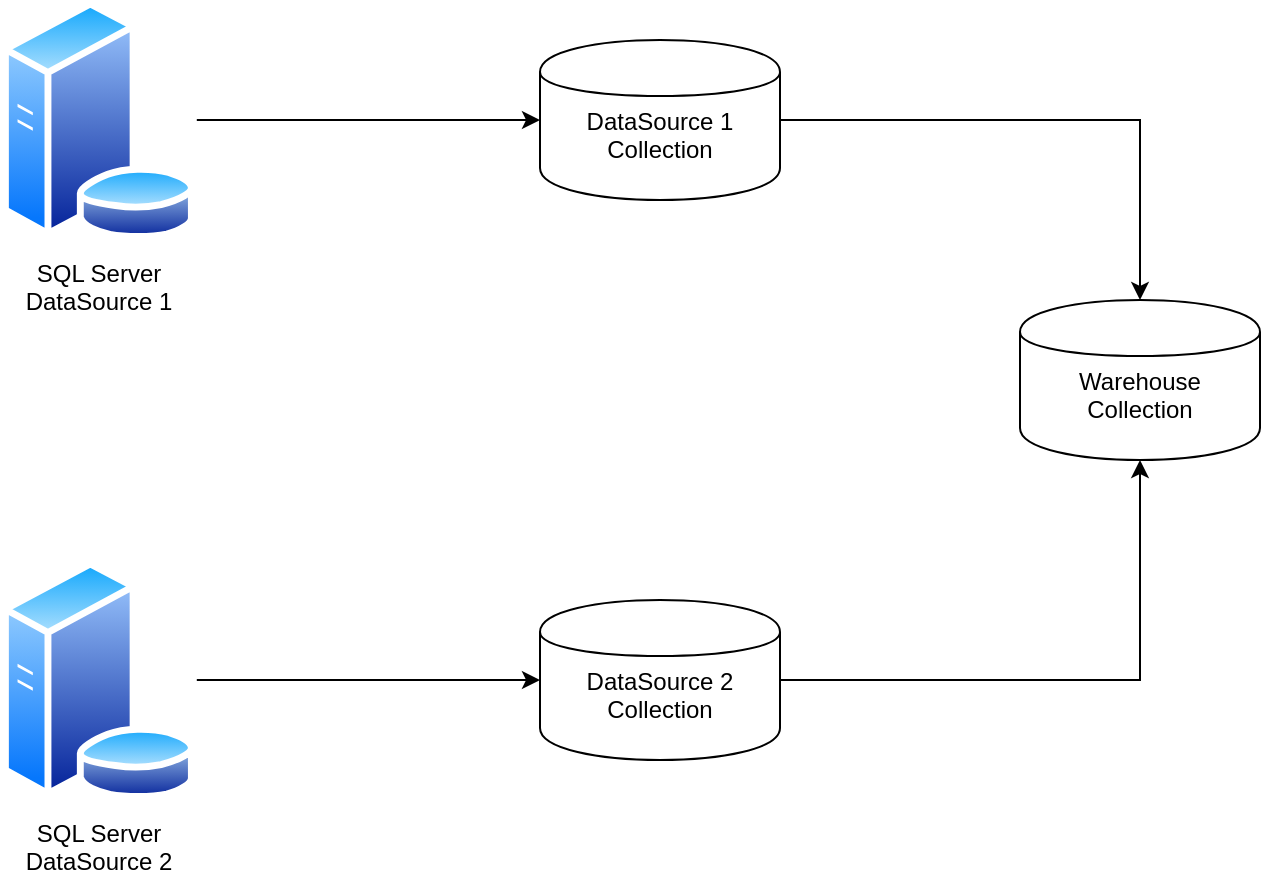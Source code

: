<mxfile version="14.4.7" type="github">
  <diagram id="stkpWxyT5d5m05XL8yqK" name="Page-1">
    <mxGraphModel dx="2062" dy="1123" grid="1" gridSize="10" guides="1" tooltips="1" connect="1" arrows="1" fold="1" page="1" pageScale="1" pageWidth="850" pageHeight="1100" math="0" shadow="0">
      <root>
        <mxCell id="0" />
        <mxCell id="1" parent="0" />
        <mxCell id="ROj4jnfhJvZTESKIqYEg-3" value="" style="edgeStyle=orthogonalEdgeStyle;rounded=0;orthogonalLoop=1;jettySize=auto;html=1;" edge="1" parent="1" source="ROj4jnfhJvZTESKIqYEg-1" target="ROj4jnfhJvZTESKIqYEg-2">
          <mxGeometry relative="1" as="geometry" />
        </mxCell>
        <mxCell id="ROj4jnfhJvZTESKIqYEg-1" value="SQL Server&lt;br&gt;DataSource 1" style="aspect=fixed;perimeter=ellipsePerimeter;html=1;align=center;shadow=0;dashed=0;spacingTop=3;image;image=img/lib/active_directory/database_server.svg;" vertex="1" parent="1">
          <mxGeometry x="10" y="120" width="98.4" height="120" as="geometry" />
        </mxCell>
        <mxCell id="ROj4jnfhJvZTESKIqYEg-10" value="" style="edgeStyle=orthogonalEdgeStyle;rounded=0;orthogonalLoop=1;jettySize=auto;html=1;" edge="1" parent="1" source="ROj4jnfhJvZTESKIqYEg-2" target="ROj4jnfhJvZTESKIqYEg-9">
          <mxGeometry relative="1" as="geometry" />
        </mxCell>
        <mxCell id="ROj4jnfhJvZTESKIqYEg-2" value="DataSource 1&lt;br&gt;Collection" style="shape=cylinder;whiteSpace=wrap;html=1;boundedLbl=1;backgroundOutline=1;shadow=0;dashed=0;verticalAlign=top;labelBackgroundColor=white;spacingTop=3;" vertex="1" parent="1">
          <mxGeometry x="280" y="140" width="120" height="80" as="geometry" />
        </mxCell>
        <mxCell id="ROj4jnfhJvZTESKIqYEg-6" value="" style="edgeStyle=orthogonalEdgeStyle;rounded=0;orthogonalLoop=1;jettySize=auto;html=1;" edge="1" parent="1" source="ROj4jnfhJvZTESKIqYEg-7" target="ROj4jnfhJvZTESKIqYEg-8">
          <mxGeometry relative="1" as="geometry" />
        </mxCell>
        <mxCell id="ROj4jnfhJvZTESKIqYEg-7" value="SQL Server&lt;br&gt;DataSource 2" style="aspect=fixed;perimeter=ellipsePerimeter;html=1;align=center;shadow=0;dashed=0;spacingTop=3;image;image=img/lib/active_directory/database_server.svg;" vertex="1" parent="1">
          <mxGeometry x="10" y="400" width="98.4" height="120" as="geometry" />
        </mxCell>
        <mxCell id="ROj4jnfhJvZTESKIqYEg-12" style="edgeStyle=orthogonalEdgeStyle;rounded=0;orthogonalLoop=1;jettySize=auto;html=1;exitX=1;exitY=0.5;exitDx=0;exitDy=0;entryX=0.5;entryY=1;entryDx=0;entryDy=0;" edge="1" parent="1" source="ROj4jnfhJvZTESKIqYEg-8" target="ROj4jnfhJvZTESKIqYEg-9">
          <mxGeometry relative="1" as="geometry" />
        </mxCell>
        <mxCell id="ROj4jnfhJvZTESKIqYEg-8" value="DataSource 2&lt;br&gt;Collection" style="shape=cylinder;whiteSpace=wrap;html=1;boundedLbl=1;backgroundOutline=1;shadow=0;dashed=0;verticalAlign=top;labelBackgroundColor=white;spacingTop=3;" vertex="1" parent="1">
          <mxGeometry x="280" y="420" width="120" height="80" as="geometry" />
        </mxCell>
        <mxCell id="ROj4jnfhJvZTESKIqYEg-9" value="Warehouse&lt;br&gt;Collection" style="shape=cylinder;whiteSpace=wrap;html=1;boundedLbl=1;backgroundOutline=1;shadow=0;dashed=0;verticalAlign=top;labelBackgroundColor=white;spacingTop=3;" vertex="1" parent="1">
          <mxGeometry x="520" y="270" width="120" height="80" as="geometry" />
        </mxCell>
      </root>
    </mxGraphModel>
  </diagram>
</mxfile>
